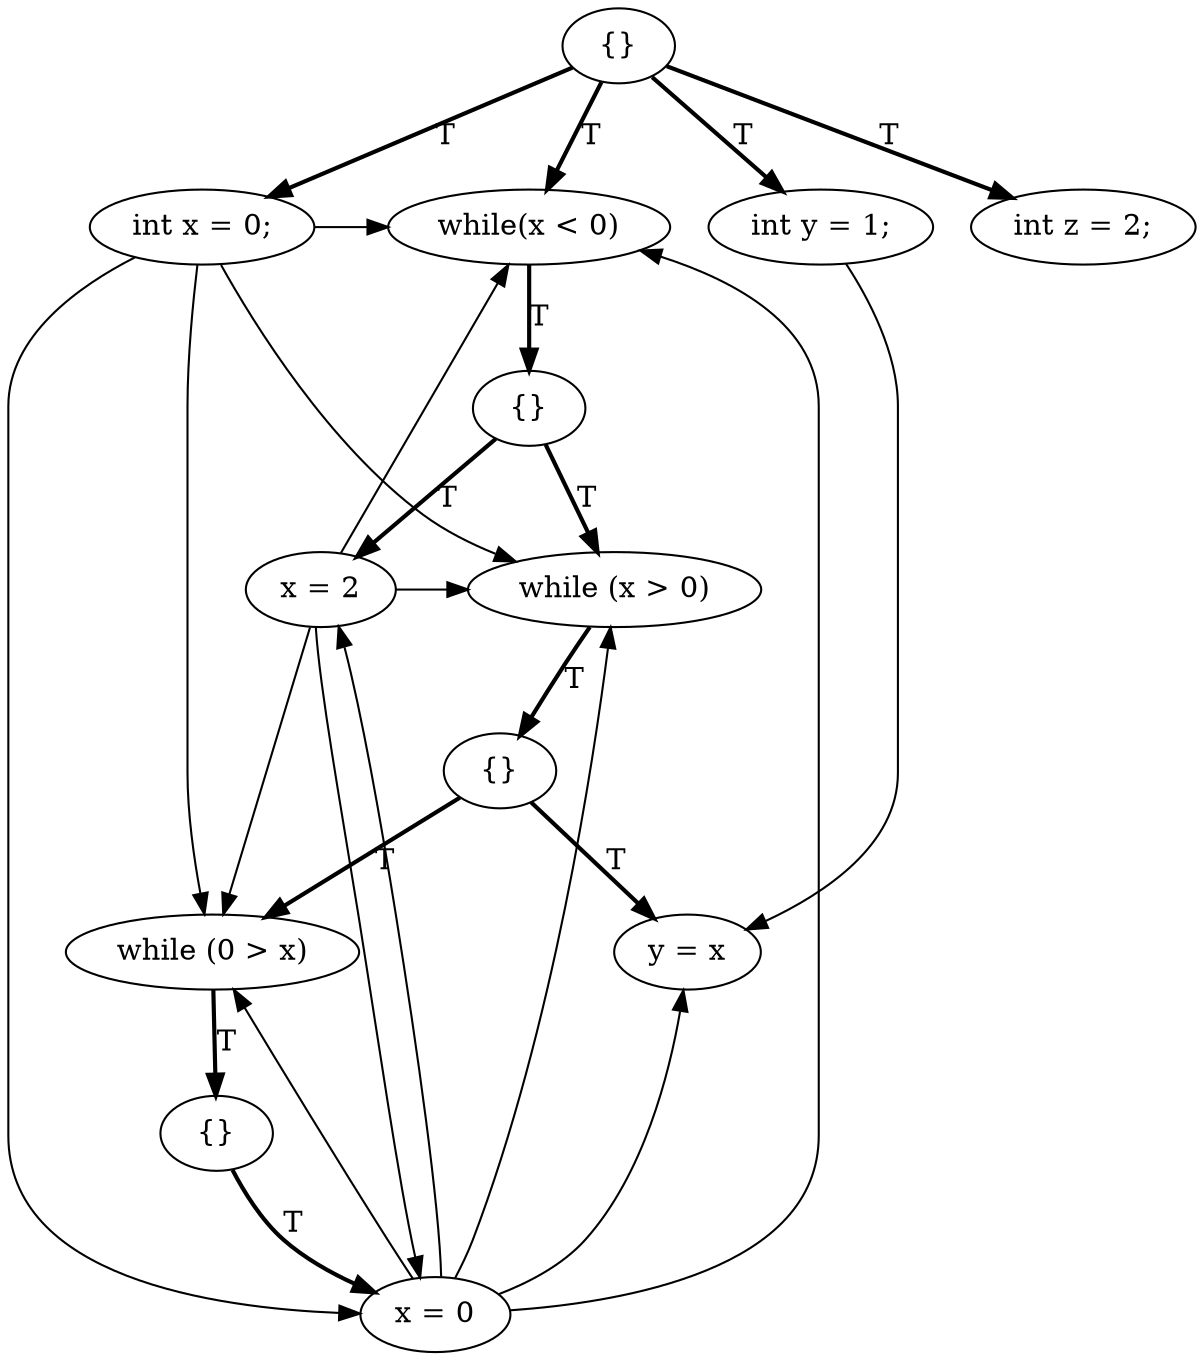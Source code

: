 digraph {
rankdir=TD;
2[label="{}"]; 
2 -> 7[label="T",style=bold];
7[label="int x = 0;"];
7 -> 0;
7 -> 3;
7 -> 5;
7 -> 12;
2 -> 8[label="T",style=bold];
8[label="int y = 1;"];
8 -> 11;
2 -> 9[label="T",style=bold];
9[label="int z = 2;"];
2 -> 0[label="T",style=bold];
0[label="while(x < 0)"]; 
0 -> 1[label="T",style=bold];
1[label="{}"]; 
1 -> 3[label="T",style=bold];
3[label="while (x > 0)"]; 
3 -> 4[label="T",style=bold];
4[label="{}"]; 
4 -> 5[label="T",style=bold];
5[label="while (0 > x)"]; 
5 -> 6[label="T",style=bold];
6[label="{}"]; 
6 -> 12[label="T",style=bold];
12[label="x = 0"];
12 -> 0;
12 -> 3;
12 -> 5;
12 -> 10;
12 -> 11;
4 -> 11[label="T",style=bold];
11[label="y = x"];
1 -> 10[label="T",style=bold];
10[label="x = 2"];
10 -> 0;
10 -> 3;
10 -> 5;
10 -> 12;
{ rank=same 7 8 9 0 }{ rank=same 1 }{ rank=same 3 10 }{ rank=same 4 }{ rank=same 5 11 }{ rank=same 6 }{ rank=same 12 }
}